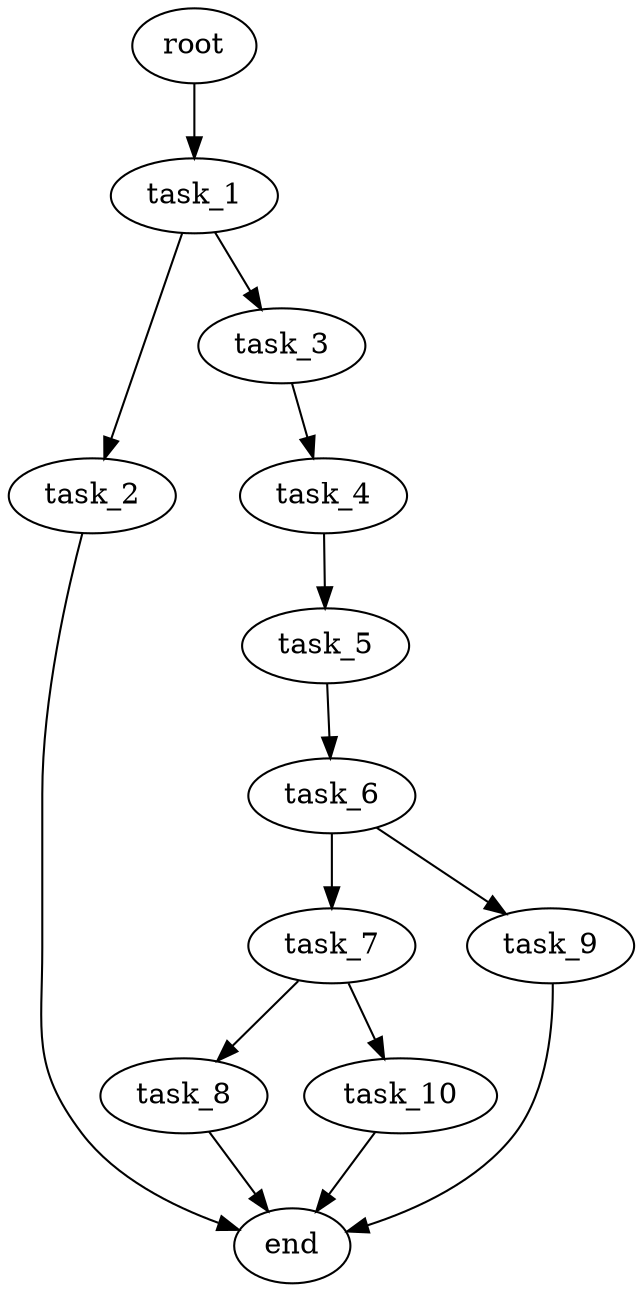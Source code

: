 digraph G {
  root [size="0.000000e+00"];
  task_1 [size="6.906454e+10"];
  task_2 [size="6.272797e+10"];
  task_3 [size="1.019911e+10"];
  task_4 [size="7.725036e+10"];
  task_5 [size="8.503082e+10"];
  task_6 [size="6.004516e+10"];
  task_7 [size="1.211430e+10"];
  task_8 [size="9.838460e+10"];
  task_9 [size="7.826571e+10"];
  task_10 [size="3.472690e+10"];
  end [size="0.000000e+00"];

  root -> task_1 [size="1.000000e-12"];
  task_1 -> task_2 [size="6.272797e+08"];
  task_1 -> task_3 [size="1.019911e+08"];
  task_2 -> end [size="1.000000e-12"];
  task_3 -> task_4 [size="7.725036e+08"];
  task_4 -> task_5 [size="8.503082e+08"];
  task_5 -> task_6 [size="6.004516e+08"];
  task_6 -> task_7 [size="1.211430e+08"];
  task_6 -> task_9 [size="7.826571e+08"];
  task_7 -> task_8 [size="9.838460e+08"];
  task_7 -> task_10 [size="3.472690e+08"];
  task_8 -> end [size="1.000000e-12"];
  task_9 -> end [size="1.000000e-12"];
  task_10 -> end [size="1.000000e-12"];
}
